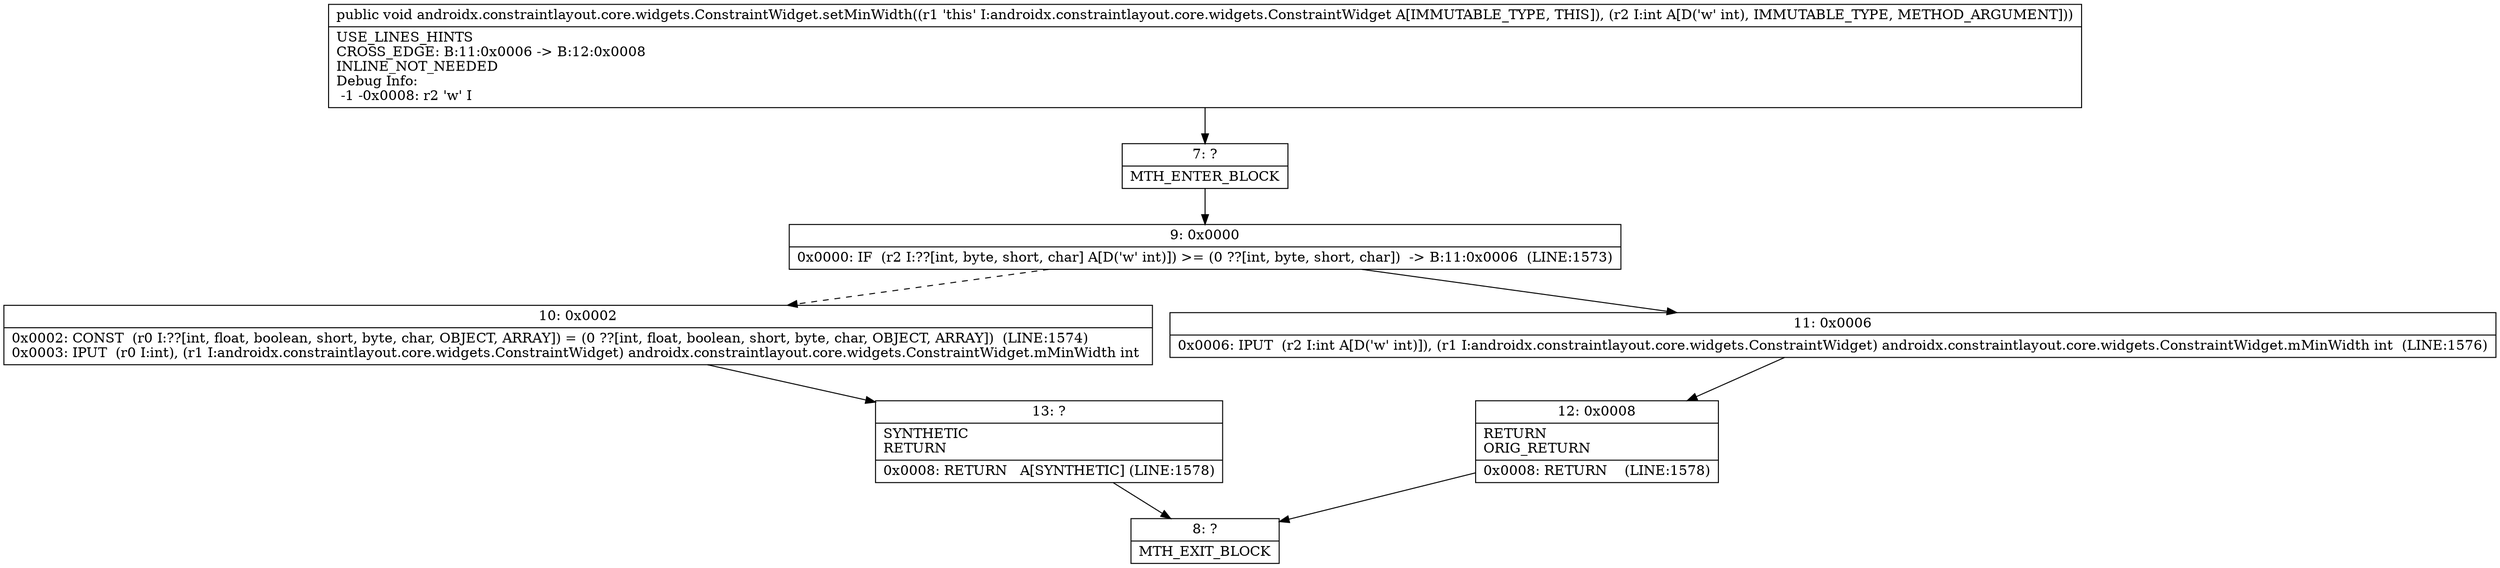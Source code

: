 digraph "CFG forandroidx.constraintlayout.core.widgets.ConstraintWidget.setMinWidth(I)V" {
Node_7 [shape=record,label="{7\:\ ?|MTH_ENTER_BLOCK\l}"];
Node_9 [shape=record,label="{9\:\ 0x0000|0x0000: IF  (r2 I:??[int, byte, short, char] A[D('w' int)]) \>= (0 ??[int, byte, short, char])  \-\> B:11:0x0006  (LINE:1573)\l}"];
Node_10 [shape=record,label="{10\:\ 0x0002|0x0002: CONST  (r0 I:??[int, float, boolean, short, byte, char, OBJECT, ARRAY]) = (0 ??[int, float, boolean, short, byte, char, OBJECT, ARRAY])  (LINE:1574)\l0x0003: IPUT  (r0 I:int), (r1 I:androidx.constraintlayout.core.widgets.ConstraintWidget) androidx.constraintlayout.core.widgets.ConstraintWidget.mMinWidth int \l}"];
Node_13 [shape=record,label="{13\:\ ?|SYNTHETIC\lRETURN\l|0x0008: RETURN   A[SYNTHETIC] (LINE:1578)\l}"];
Node_8 [shape=record,label="{8\:\ ?|MTH_EXIT_BLOCK\l}"];
Node_11 [shape=record,label="{11\:\ 0x0006|0x0006: IPUT  (r2 I:int A[D('w' int)]), (r1 I:androidx.constraintlayout.core.widgets.ConstraintWidget) androidx.constraintlayout.core.widgets.ConstraintWidget.mMinWidth int  (LINE:1576)\l}"];
Node_12 [shape=record,label="{12\:\ 0x0008|RETURN\lORIG_RETURN\l|0x0008: RETURN    (LINE:1578)\l}"];
MethodNode[shape=record,label="{public void androidx.constraintlayout.core.widgets.ConstraintWidget.setMinWidth((r1 'this' I:androidx.constraintlayout.core.widgets.ConstraintWidget A[IMMUTABLE_TYPE, THIS]), (r2 I:int A[D('w' int), IMMUTABLE_TYPE, METHOD_ARGUMENT]))  | USE_LINES_HINTS\lCROSS_EDGE: B:11:0x0006 \-\> B:12:0x0008\lINLINE_NOT_NEEDED\lDebug Info:\l  \-1 \-0x0008: r2 'w' I\l}"];
MethodNode -> Node_7;Node_7 -> Node_9;
Node_9 -> Node_10[style=dashed];
Node_9 -> Node_11;
Node_10 -> Node_13;
Node_13 -> Node_8;
Node_11 -> Node_12;
Node_12 -> Node_8;
}

